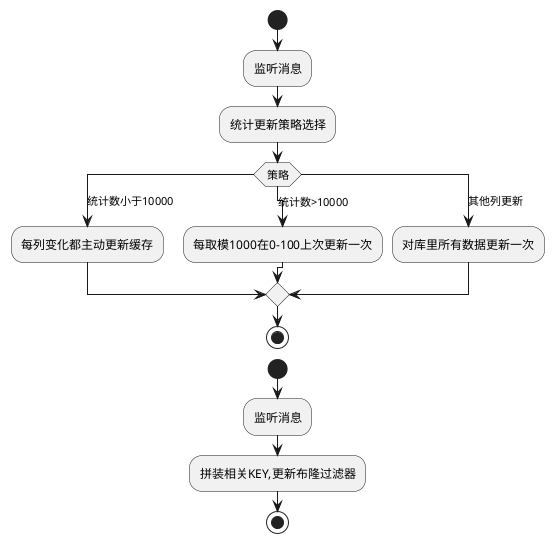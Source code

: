 @startuml
start
:监听消息;
:统计更新策略选择;
switch (策略)
case (统计数小于10000)
  :每列变化都主动更新缓存;
case (统计数>10000)
  :每取模1000在0-100上次更新一次;
case (其他列更新)
  :对库里所有数据更新一次;
endswitch
stop


start
:监听消息;
:拼装相关KEY,更新布隆过滤器;
stop


@enduml
